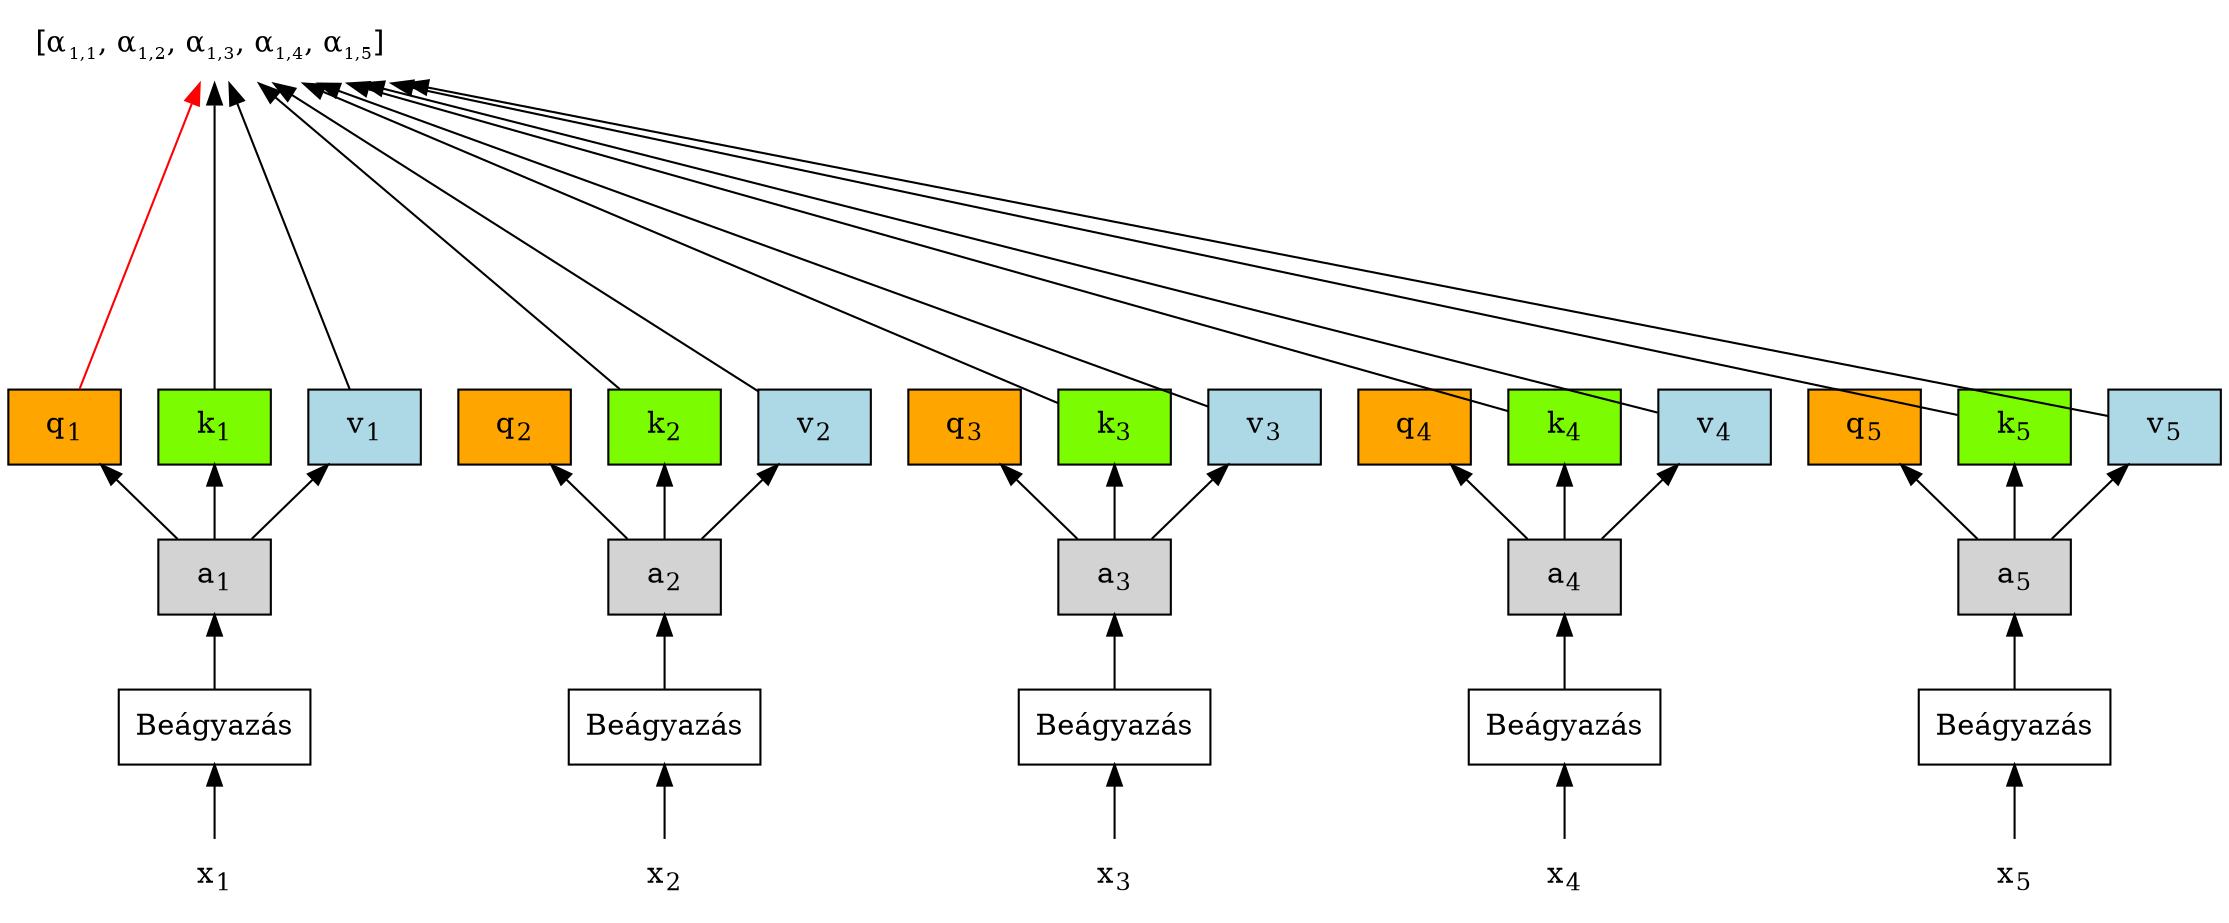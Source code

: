 digraph transformer {
    graph [dpi=300]
    rankdir = "BT"

    x1 [label=<x<sub>1</sub>>, shape="plaintext"]
    x2 [label=<x<sub>2</sub>>, shape="plaintext"]
    x3 [label=<x<sub>3</sub>>, shape="plaintext"]
    x4 [label=<x<sub>4</sub>>, shape="plaintext"]
    x5 [label=<x<sub>5</sub>>, shape="plaintext"]

    a1 [label=<a<sub>1</sub>>, shape="rectangle", style="filled", fillcolor=""]
    a2 [label=<a<sub>2</sub>>, shape="rectangle", style="filled", fillcolor=""]
    a3 [label=<a<sub>3</sub>>, shape="rectangle", style="filled", fillcolor=""]
    a4 [label=<a<sub>4</sub>>, shape="rectangle", style="filled", fillcolor=""]
    a5 [label=<a<sub>5</sub>>, shape="rectangle", style="filled", fillcolor=""]

    q1 [label=<q<sub>1</sub>>, shape="rectangle", style="filled", fillcolor="orange"]
    q2 [label=<q<sub>2</sub>>, shape="rectangle", style="filled", fillcolor="orange"]
    q3 [label=<q<sub>3</sub>>, shape="rectangle", style="filled", fillcolor="orange"]
    q4 [label=<q<sub>4</sub>>, shape="rectangle", style="filled", fillcolor="orange"]
    q5 [label=<q<sub>5</sub>>, shape="rectangle", style="filled", fillcolor="orange"]

    k1 [label=<k<sub>1</sub>>, shape="rectangle", style="filled", fillcolor="lawngreen"]
    k2 [label=<k<sub>2</sub>>, shape="rectangle", style="filled", fillcolor="lawngreen"]
    k3 [label=<k<sub>3</sub>>, shape="rectangle", style="filled", fillcolor="lawngreen"]
    k4 [label=<k<sub>4</sub>>, shape="rectangle", style="filled", fillcolor="lawngreen"]
    k5 [label=<k<sub>5</sub>>, shape="rectangle", style="filled", fillcolor="lawngreen"]

    v1 [label=<v<sub>1</sub>>, shape="rectangle", style="filled", fillcolor="lightblue"]
    v2 [label=<v<sub>2</sub>>, shape="rectangle", style="filled", fillcolor="lightblue"]
    v3 [label=<v<sub>3</sub>>, shape="rectangle", style="filled", fillcolor="lightblue"]
    v4 [label=<v<sub>4</sub>>, shape="rectangle", style="filled", fillcolor="lightblue"]
    v5 [label=<v<sub>5</sub>>, shape="rectangle", style="filled", fillcolor="lightblue"]

    embed1 [label="Beágyazás", shape="rectangle"]    
    embed2 [label="Beágyazás", shape="rectangle"]    
    embed3 [label="Beágyazás", shape="rectangle"]    
    embed4 [label="Beágyazás", shape="rectangle"]    
    embed5 [label="Beágyazás", shape="rectangle"]    

    alpha1 [label=<[α<sub><font point-size="10">1,1</font></sub>, α<sub><font point-size="10">1,2</font></sub>, α<sub><font point-size="10">1,3</font></sub>, α<sub><font point-size="10">1,4</font></sub>, α<sub><font point-size="10">1,5</font></sub>] >, shape="plaintext"]
    //alpha2 [label=<[α<sub><font point-size="10">2,1</font></sub>, α<sub><font point-size="10">2,2</font></sub>, α<sub><font point-size="10">2,3</font></sub>, α<sub><font point-size="10">2,4</font></sub>, α<sub><font point-size="10">2,5</font></sub>] >, shape="plaintext"]
    //alpha3 [label=<[α<sub><font point-size="10">3,1</font></sub>, α<sub><font point-size="10">3,2</font></sub>, α<sub><font point-size="10">3,3</font></sub>, α<sub><font point-size="10">3,4</font></sub>, α<sub><font point-size="10">3,5</font></sub>] >, shape="plaintext"]
    //alpha4 [label=<[α<sub><font point-size="10">4,1</font></sub>, α<sub><font point-size="10">4,2</font></sub>, α<sub><font point-size="10">4,3</font></sub>, α<sub><font point-size="10">4,4</font></sub>, α<sub><font point-size="10">4,5</font></sub>] >, shape="plaintext"]
    //alpha5 [label=<[α<sub><font point-size="10">5,1</font></sub>, α<sub><font point-size="10">5,2</font></sub>, α<sub><font point-size="10">5,3</font></sub>, α<sub><font point-size="10">5,4</font></sub>, α<sub><font point-size="10">5,5</font></sub>] >, shape="plaintext"]

    x1 -> embed1
    x2 -> embed2
    x3 -> embed3
    x4 -> embed4
    x5 -> embed5

    embed1 -> a1
    embed2 -> a2
    embed3 -> a3
    embed4 -> a4
    embed5 -> a5

    a1 -> q1
    a1 -> k1
    a1 -> v1
    a2 -> q2
    a2 -> k2
    a2 -> v2
    a3 -> q3
    a3 -> k3
    a3 -> v3
    a4 -> q4
    a4 -> k4
    a4 -> v4
    a5 -> q5
    a5 -> k5
    a5 -> v5
    splines="False"
    q1 -> alpha1 [minlen=4, constraint="True", color="red"]
    k1 -> alpha1 [minlen=4, constraint="True"]
    v1 -> alpha1 [minlen=4, constraint="True"]
    k2 -> alpha1 [minlen=4, constraint="False"]
    v2 -> alpha1 [minlen=4, constraint="False"]
    k3 -> alpha1 [minlen=4, constraint="False"]
    v3 -> alpha1 [minlen=4, constraint="False"]
    k4 -> alpha1 [minlen=4, constraint="False"]
    v4 -> alpha1 [minlen=4, constraint="False"]
    k5 -> alpha1 [minlen=4, constraint="False"]
    v5 -> alpha1 [minlen=4, constraint="False"]
    




















}